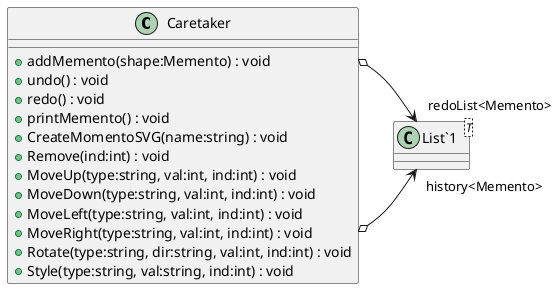 @startuml
class Caretaker {
    + addMemento(shape:Memento) : void
    + undo() : void
    + redo() : void
    + printMemento() : void
    + CreateMomentoSVG(name:string) : void
    + Remove(ind:int) : void
    + MoveUp(type:string, val:int, ind:int) : void
    + MoveDown(type:string, val:int, ind:int) : void
    + MoveLeft(type:string, val:int, ind:int) : void
    + MoveRight(type:string, val:int, ind:int) : void
    + Rotate(type:string, dir:string, val:int, ind:int) : void
    + Style(type:string, val:string, ind:int) : void
}
class "List`1"<T> {
}
Caretaker o-> "history<Memento>" "List`1"
Caretaker o-> "redoList<Memento>" "List`1"
@enduml
